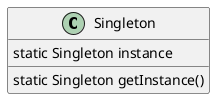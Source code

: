 @startuml

class Singleton {
  static Singleton instance
  static Singleton getInstance()
}

@enduml